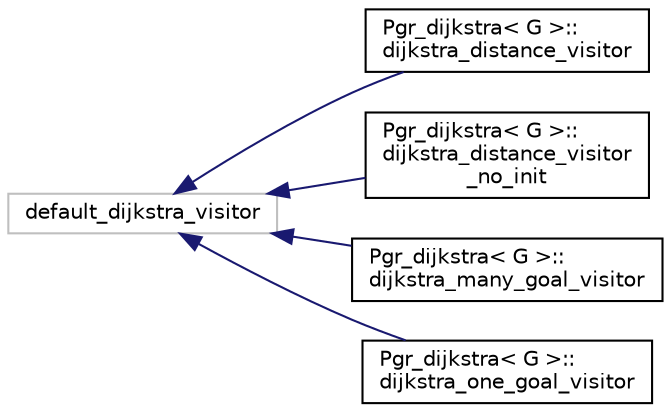 digraph "Graphical Class Hierarchy"
{
  edge [fontname="Helvetica",fontsize="10",labelfontname="Helvetica",labelfontsize="10"];
  node [fontname="Helvetica",fontsize="10",shape=record];
  rankdir="LR";
  Node106 [label="default_dijkstra_visitor",height=0.2,width=0.4,color="grey75", fillcolor="white", style="filled"];
  Node106 -> Node0 [dir="back",color="midnightblue",fontsize="10",style="solid",fontname="Helvetica"];
  Node0 [label="Pgr_dijkstra\< G \>::\ldijkstra_distance_visitor",height=0.2,width=0.4,color="black", fillcolor="white", style="filled",URL="$classPgr__dijkstra_1_1dijkstra__distance__visitor.html",tooltip="class for stopping when a distance/cost has being surpassed "];
  Node106 -> Node108 [dir="back",color="midnightblue",fontsize="10",style="solid",fontname="Helvetica"];
  Node108 [label="Pgr_dijkstra\< G \>::\ldijkstra_distance_visitor\l_no_init",height=0.2,width=0.4,color="black", fillcolor="white", style="filled",URL="$classPgr__dijkstra_1_1dijkstra__distance__visitor__no__init.html",tooltip="class for stopping when a distance/cost has being surpassed "];
  Node106 -> Node109 [dir="back",color="midnightblue",fontsize="10",style="solid",fontname="Helvetica"];
  Node109 [label="Pgr_dijkstra\< G \>::\ldijkstra_many_goal_visitor",height=0.2,width=0.4,color="black", fillcolor="white", style="filled",URL="$classPgr__dijkstra_1_1dijkstra__many__goal__visitor.html",tooltip="class for stopping when all targets are found "];
  Node106 -> Node110 [dir="back",color="midnightblue",fontsize="10",style="solid",fontname="Helvetica"];
  Node110 [label="Pgr_dijkstra\< G \>::\ldijkstra_one_goal_visitor",height=0.2,width=0.4,color="black", fillcolor="white", style="filled",URL="$classPgr__dijkstra_1_1dijkstra__one__goal__visitor.html",tooltip="class for stopping when 1 target is found "];
}
